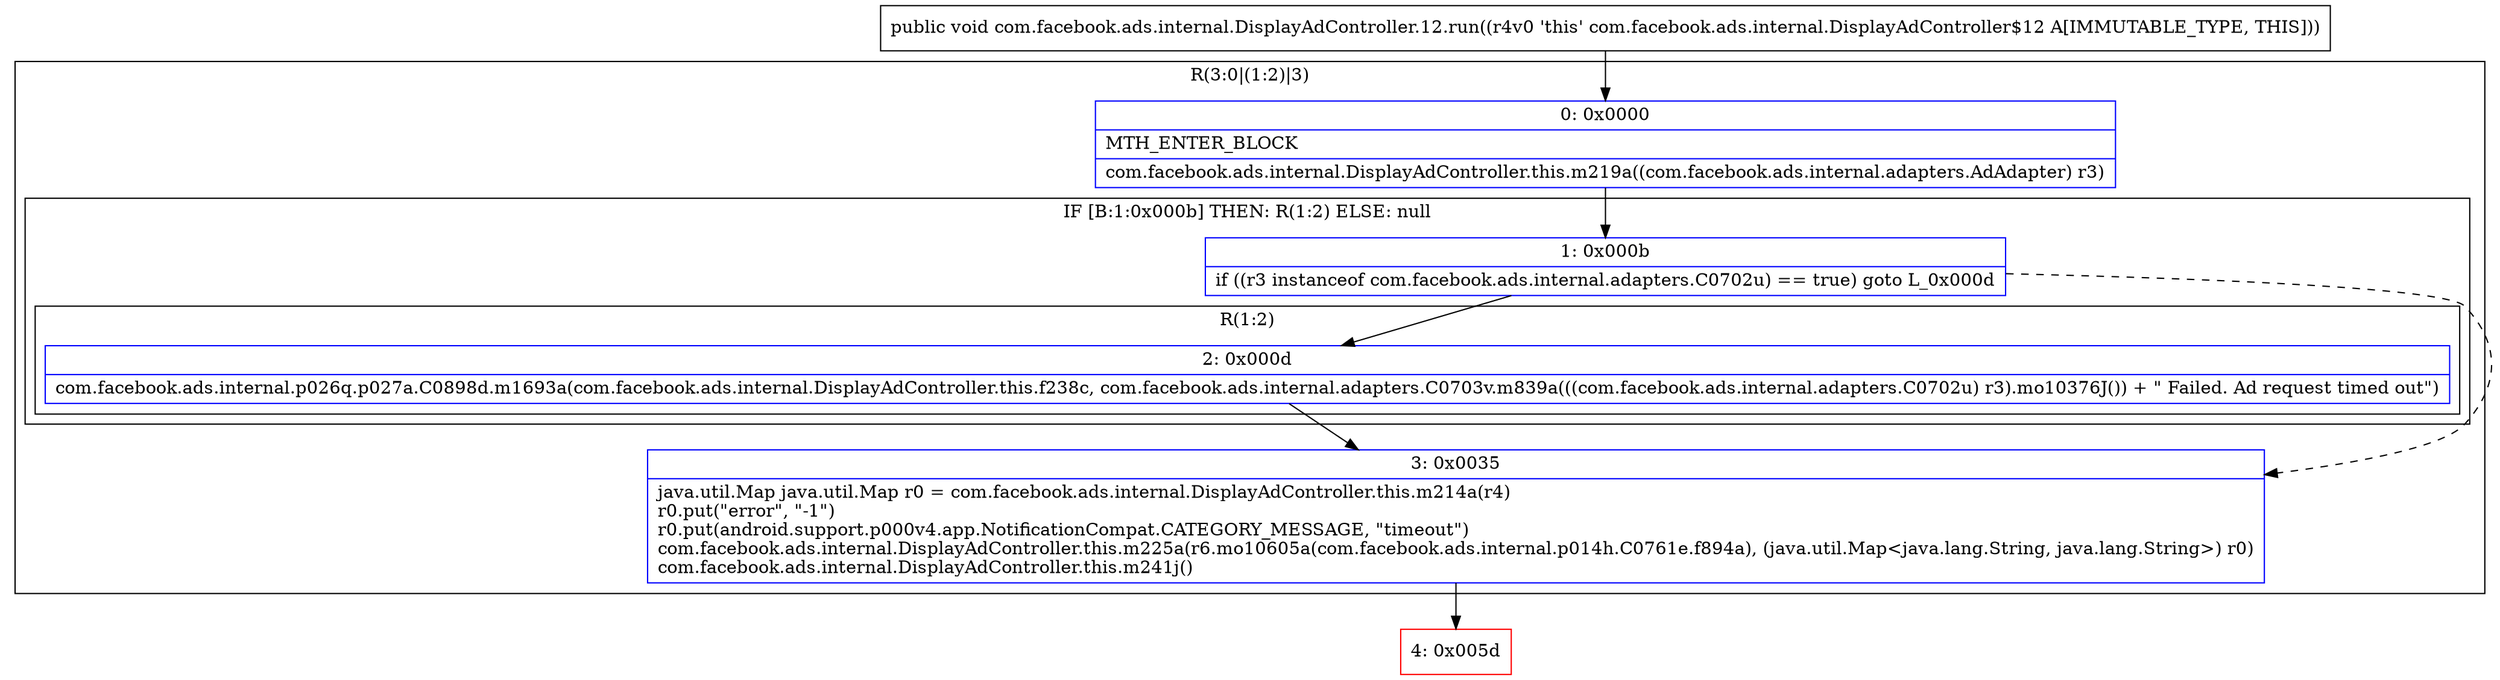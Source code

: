 digraph "CFG forcom.facebook.ads.internal.DisplayAdController.12.run()V" {
subgraph cluster_Region_650871013 {
label = "R(3:0|(1:2)|3)";
node [shape=record,color=blue];
Node_0 [shape=record,label="{0\:\ 0x0000|MTH_ENTER_BLOCK\l|com.facebook.ads.internal.DisplayAdController.this.m219a((com.facebook.ads.internal.adapters.AdAdapter) r3)\l}"];
subgraph cluster_IfRegion_1045652630 {
label = "IF [B:1:0x000b] THEN: R(1:2) ELSE: null";
node [shape=record,color=blue];
Node_1 [shape=record,label="{1\:\ 0x000b|if ((r3 instanceof com.facebook.ads.internal.adapters.C0702u) == true) goto L_0x000d\l}"];
subgraph cluster_Region_1057283730 {
label = "R(1:2)";
node [shape=record,color=blue];
Node_2 [shape=record,label="{2\:\ 0x000d|com.facebook.ads.internal.p026q.p027a.C0898d.m1693a(com.facebook.ads.internal.DisplayAdController.this.f238c, com.facebook.ads.internal.adapters.C0703v.m839a(((com.facebook.ads.internal.adapters.C0702u) r3).mo10376J()) + \" Failed. Ad request timed out\")\l}"];
}
}
Node_3 [shape=record,label="{3\:\ 0x0035|java.util.Map java.util.Map r0 = com.facebook.ads.internal.DisplayAdController.this.m214a(r4)\lr0.put(\"error\", \"\-1\")\lr0.put(android.support.p000v4.app.NotificationCompat.CATEGORY_MESSAGE, \"timeout\")\lcom.facebook.ads.internal.DisplayAdController.this.m225a(r6.mo10605a(com.facebook.ads.internal.p014h.C0761e.f894a), (java.util.Map\<java.lang.String, java.lang.String\>) r0)\lcom.facebook.ads.internal.DisplayAdController.this.m241j()\l}"];
}
Node_4 [shape=record,color=red,label="{4\:\ 0x005d}"];
MethodNode[shape=record,label="{public void com.facebook.ads.internal.DisplayAdController.12.run((r4v0 'this' com.facebook.ads.internal.DisplayAdController$12 A[IMMUTABLE_TYPE, THIS])) }"];
MethodNode -> Node_0;
Node_0 -> Node_1;
Node_1 -> Node_2;
Node_1 -> Node_3[style=dashed];
Node_2 -> Node_3;
Node_3 -> Node_4;
}

